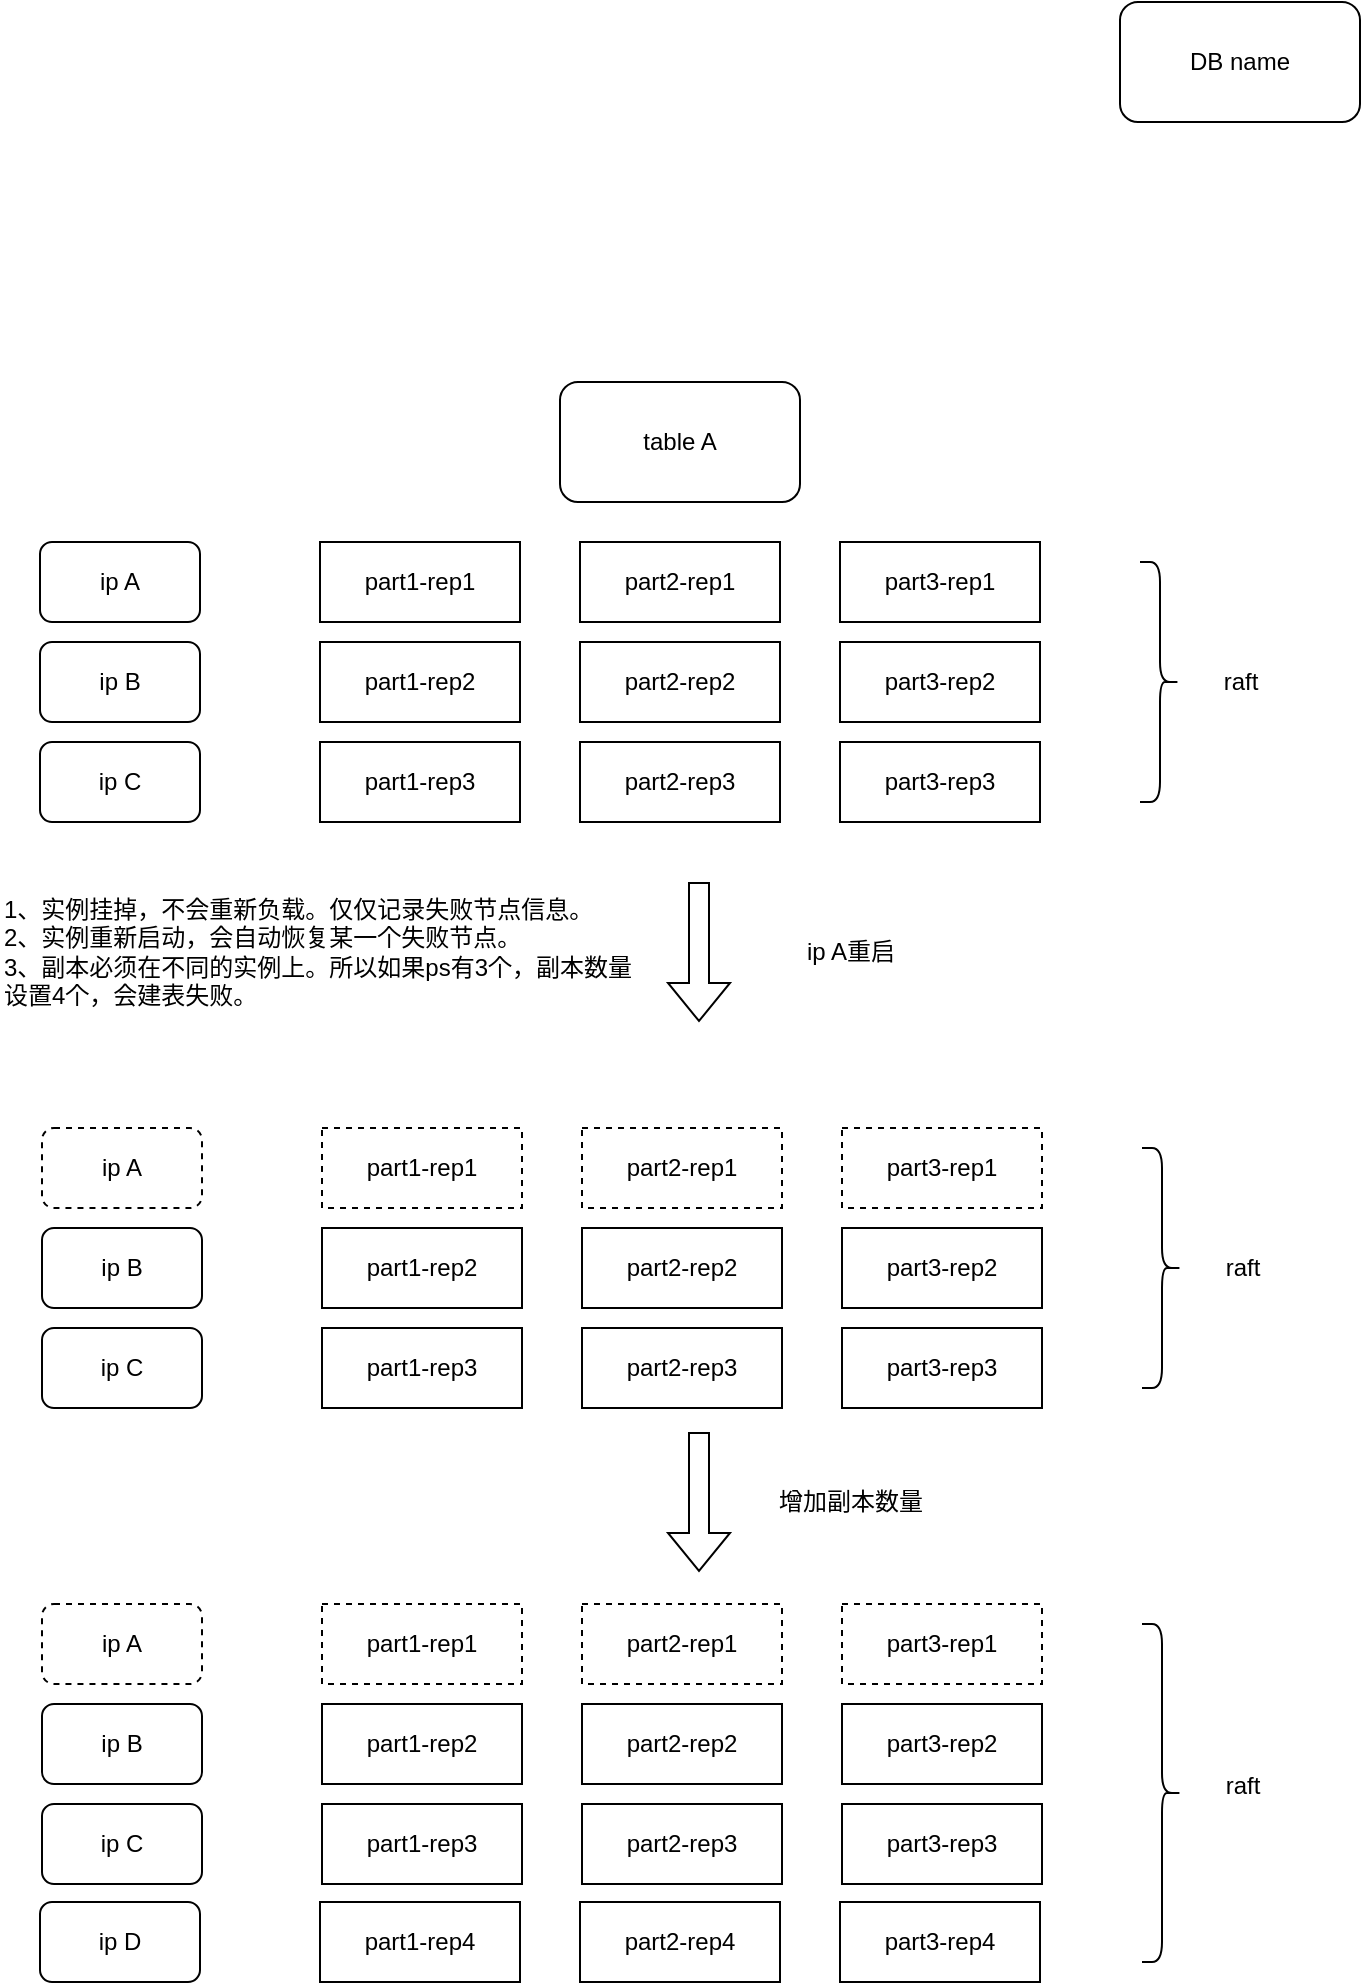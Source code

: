 <mxfile version="20.5.1" type="github">
  <diagram id="OmJOjnzRRDfr44sqibyR" name="第 1 页">
    <mxGraphModel dx="1234" dy="826" grid="1" gridSize="10" guides="1" tooltips="1" connect="1" arrows="1" fold="1" page="1" pageScale="1" pageWidth="3300" pageHeight="4681" math="0" shadow="0">
      <root>
        <mxCell id="0" />
        <mxCell id="1" parent="0" />
        <mxCell id="B3txuUKtqFChG4fmERYr-1" value="table A" style="rounded=1;whiteSpace=wrap;html=1;" parent="1" vertex="1">
          <mxGeometry x="340" y="230" width="120" height="60" as="geometry" />
        </mxCell>
        <mxCell id="B3txuUKtqFChG4fmERYr-2" value="part1-rep1" style="rounded=0;whiteSpace=wrap;html=1;" parent="1" vertex="1">
          <mxGeometry x="220" y="310" width="100" height="40" as="geometry" />
        </mxCell>
        <mxCell id="B3txuUKtqFChG4fmERYr-5" value="part1-rep2" style="rounded=0;whiteSpace=wrap;html=1;" parent="1" vertex="1">
          <mxGeometry x="220" y="360" width="100" height="40" as="geometry" />
        </mxCell>
        <mxCell id="B3txuUKtqFChG4fmERYr-6" value="part1-rep3" style="rounded=0;whiteSpace=wrap;html=1;" parent="1" vertex="1">
          <mxGeometry x="220" y="410" width="100" height="40" as="geometry" />
        </mxCell>
        <mxCell id="B3txuUKtqFChG4fmERYr-11" value="part2-rep1" style="rounded=0;whiteSpace=wrap;html=1;" parent="1" vertex="1">
          <mxGeometry x="350" y="310" width="100" height="40" as="geometry" />
        </mxCell>
        <mxCell id="B3txuUKtqFChG4fmERYr-12" value="part2-rep2" style="rounded=0;whiteSpace=wrap;html=1;" parent="1" vertex="1">
          <mxGeometry x="350" y="360" width="100" height="40" as="geometry" />
        </mxCell>
        <mxCell id="B3txuUKtqFChG4fmERYr-13" value="part2-rep3" style="rounded=0;whiteSpace=wrap;html=1;" parent="1" vertex="1">
          <mxGeometry x="350" y="410" width="100" height="40" as="geometry" />
        </mxCell>
        <mxCell id="B3txuUKtqFChG4fmERYr-14" value="part3-rep1" style="rounded=0;whiteSpace=wrap;html=1;" parent="1" vertex="1">
          <mxGeometry x="480" y="310" width="100" height="40" as="geometry" />
        </mxCell>
        <mxCell id="B3txuUKtqFChG4fmERYr-15" value="part3-rep2" style="rounded=0;whiteSpace=wrap;html=1;" parent="1" vertex="1">
          <mxGeometry x="480" y="360" width="100" height="40" as="geometry" />
        </mxCell>
        <mxCell id="B3txuUKtqFChG4fmERYr-16" value="part3-rep3" style="rounded=0;whiteSpace=wrap;html=1;" parent="1" vertex="1">
          <mxGeometry x="480" y="410" width="100" height="40" as="geometry" />
        </mxCell>
        <mxCell id="B3txuUKtqFChG4fmERYr-17" value="" style="shape=curlyBracket;whiteSpace=wrap;html=1;rounded=1;flipH=1;" parent="1" vertex="1">
          <mxGeometry x="630" y="320" width="20" height="120" as="geometry" />
        </mxCell>
        <mxCell id="B3txuUKtqFChG4fmERYr-19" value="raft" style="text;html=1;resizable=0;autosize=1;align=center;verticalAlign=middle;points=[];fillColor=none;strokeColor=none;rounded=0;" parent="1" vertex="1">
          <mxGeometry x="660" y="365" width="40" height="30" as="geometry" />
        </mxCell>
        <mxCell id="B3txuUKtqFChG4fmERYr-24" value="ip A" style="rounded=1;whiteSpace=wrap;html=1;" parent="1" vertex="1">
          <mxGeometry x="80" y="310" width="80" height="40" as="geometry" />
        </mxCell>
        <mxCell id="B3txuUKtqFChG4fmERYr-25" value="ip B" style="rounded=1;whiteSpace=wrap;html=1;" parent="1" vertex="1">
          <mxGeometry x="80" y="360" width="80" height="40" as="geometry" />
        </mxCell>
        <mxCell id="B3txuUKtqFChG4fmERYr-26" value="ip C" style="rounded=1;whiteSpace=wrap;html=1;" parent="1" vertex="1">
          <mxGeometry x="80" y="410" width="80" height="40" as="geometry" />
        </mxCell>
        <mxCell id="B3txuUKtqFChG4fmERYr-28" value="part1-rep1" style="rounded=0;whiteSpace=wrap;html=1;dashed=1;" parent="1" vertex="1">
          <mxGeometry x="221" y="603" width="100" height="40" as="geometry" />
        </mxCell>
        <mxCell id="B3txuUKtqFChG4fmERYr-29" value="part1-rep2" style="rounded=0;whiteSpace=wrap;html=1;" parent="1" vertex="1">
          <mxGeometry x="221" y="653" width="100" height="40" as="geometry" />
        </mxCell>
        <mxCell id="B3txuUKtqFChG4fmERYr-30" value="part1-rep3" style="rounded=0;whiteSpace=wrap;html=1;" parent="1" vertex="1">
          <mxGeometry x="221" y="703" width="100" height="40" as="geometry" />
        </mxCell>
        <mxCell id="B3txuUKtqFChG4fmERYr-31" value="part2-rep1" style="rounded=0;whiteSpace=wrap;html=1;dashed=1;" parent="1" vertex="1">
          <mxGeometry x="351" y="603" width="100" height="40" as="geometry" />
        </mxCell>
        <mxCell id="B3txuUKtqFChG4fmERYr-32" value="part2-rep2" style="rounded=0;whiteSpace=wrap;html=1;" parent="1" vertex="1">
          <mxGeometry x="351" y="653" width="100" height="40" as="geometry" />
        </mxCell>
        <mxCell id="B3txuUKtqFChG4fmERYr-33" value="part2-rep3" style="rounded=0;whiteSpace=wrap;html=1;" parent="1" vertex="1">
          <mxGeometry x="351" y="703" width="100" height="40" as="geometry" />
        </mxCell>
        <mxCell id="B3txuUKtqFChG4fmERYr-34" value="part3-rep1" style="rounded=0;whiteSpace=wrap;html=1;dashed=1;" parent="1" vertex="1">
          <mxGeometry x="481" y="603" width="100" height="40" as="geometry" />
        </mxCell>
        <mxCell id="B3txuUKtqFChG4fmERYr-35" value="part3-rep2" style="rounded=0;whiteSpace=wrap;html=1;" parent="1" vertex="1">
          <mxGeometry x="481" y="653" width="100" height="40" as="geometry" />
        </mxCell>
        <mxCell id="B3txuUKtqFChG4fmERYr-36" value="part3-rep3" style="rounded=0;whiteSpace=wrap;html=1;" parent="1" vertex="1">
          <mxGeometry x="481" y="703" width="100" height="40" as="geometry" />
        </mxCell>
        <mxCell id="B3txuUKtqFChG4fmERYr-37" value="" style="shape=curlyBracket;whiteSpace=wrap;html=1;rounded=1;flipH=1;" parent="1" vertex="1">
          <mxGeometry x="631" y="613" width="20" height="120" as="geometry" />
        </mxCell>
        <mxCell id="B3txuUKtqFChG4fmERYr-38" value="raft" style="text;html=1;resizable=0;autosize=1;align=center;verticalAlign=middle;points=[];fillColor=none;strokeColor=none;rounded=0;" parent="1" vertex="1">
          <mxGeometry x="661" y="658" width="40" height="30" as="geometry" />
        </mxCell>
        <mxCell id="B3txuUKtqFChG4fmERYr-39" value="ip A" style="rounded=1;whiteSpace=wrap;html=1;dashed=1;" parent="1" vertex="1">
          <mxGeometry x="81" y="603" width="80" height="40" as="geometry" />
        </mxCell>
        <mxCell id="B3txuUKtqFChG4fmERYr-40" value="ip B" style="rounded=1;whiteSpace=wrap;html=1;" parent="1" vertex="1">
          <mxGeometry x="81" y="653" width="80" height="40" as="geometry" />
        </mxCell>
        <mxCell id="B3txuUKtqFChG4fmERYr-41" value="ip C" style="rounded=1;whiteSpace=wrap;html=1;" parent="1" vertex="1">
          <mxGeometry x="81" y="703" width="80" height="40" as="geometry" />
        </mxCell>
        <mxCell id="B3txuUKtqFChG4fmERYr-42" value="" style="shape=flexArrow;endArrow=classic;html=1;rounded=0;" parent="1" edge="1">
          <mxGeometry width="50" height="50" relative="1" as="geometry">
            <mxPoint x="409.5" y="480" as="sourcePoint" />
            <mxPoint x="409.5" y="550" as="targetPoint" />
          </mxGeometry>
        </mxCell>
        <mxCell id="B3txuUKtqFChG4fmERYr-43" value="ip A重启" style="text;html=1;resizable=0;autosize=1;align=center;verticalAlign=middle;points=[];fillColor=none;strokeColor=none;rounded=0;dashed=1;" parent="1" vertex="1">
          <mxGeometry x="450" y="500" width="70" height="30" as="geometry" />
        </mxCell>
        <mxCell id="k96Ba4YCCgsRf-8F7wIf-1" value="DB name" style="rounded=1;whiteSpace=wrap;html=1;" vertex="1" parent="1">
          <mxGeometry x="620" y="40" width="120" height="60" as="geometry" />
        </mxCell>
        <mxCell id="k96Ba4YCCgsRf-8F7wIf-3" value="1、实例挂掉，不会重新负载。仅仅记录失败节点信息。&lt;br&gt;&lt;div style=&quot;&quot;&gt;&lt;span style=&quot;background-color: initial;&quot;&gt;2、实例重新启动，会自动恢复某一个失败节点。&lt;/span&gt;&lt;/div&gt;&lt;div style=&quot;&quot;&gt;&lt;span style=&quot;background-color: initial;&quot;&gt;3、副本必须在不同的实例上。所以如果ps有3个，&lt;/span&gt;&lt;span style=&quot;background-color: initial;&quot;&gt;副本数量&lt;/span&gt;&lt;/div&gt;&lt;div style=&quot;&quot;&gt;&lt;span style=&quot;background-color: initial;&quot;&gt;设置4个，会建表失败。&lt;/span&gt;&lt;/div&gt;" style="text;html=1;resizable=0;autosize=1;align=left;verticalAlign=middle;points=[];fillColor=none;strokeColor=none;rounded=0;dashed=1;" vertex="1" parent="1">
          <mxGeometry x="60" y="480" width="340" height="70" as="geometry" />
        </mxCell>
        <mxCell id="k96Ba4YCCgsRf-8F7wIf-4" value="part1-rep1" style="rounded=0;whiteSpace=wrap;html=1;dashed=1;" vertex="1" parent="1">
          <mxGeometry x="221" y="841" width="100" height="40" as="geometry" />
        </mxCell>
        <mxCell id="k96Ba4YCCgsRf-8F7wIf-5" value="part1-rep2" style="rounded=0;whiteSpace=wrap;html=1;" vertex="1" parent="1">
          <mxGeometry x="221" y="891" width="100" height="40" as="geometry" />
        </mxCell>
        <mxCell id="k96Ba4YCCgsRf-8F7wIf-6" value="part1-rep3" style="rounded=0;whiteSpace=wrap;html=1;" vertex="1" parent="1">
          <mxGeometry x="221" y="941" width="100" height="40" as="geometry" />
        </mxCell>
        <mxCell id="k96Ba4YCCgsRf-8F7wIf-7" value="part2-rep1" style="rounded=0;whiteSpace=wrap;html=1;dashed=1;" vertex="1" parent="1">
          <mxGeometry x="351" y="841" width="100" height="40" as="geometry" />
        </mxCell>
        <mxCell id="k96Ba4YCCgsRf-8F7wIf-8" value="part2-rep2" style="rounded=0;whiteSpace=wrap;html=1;" vertex="1" parent="1">
          <mxGeometry x="351" y="891" width="100" height="40" as="geometry" />
        </mxCell>
        <mxCell id="k96Ba4YCCgsRf-8F7wIf-9" value="part2-rep3" style="rounded=0;whiteSpace=wrap;html=1;" vertex="1" parent="1">
          <mxGeometry x="351" y="941" width="100" height="40" as="geometry" />
        </mxCell>
        <mxCell id="k96Ba4YCCgsRf-8F7wIf-10" value="part3-rep1" style="rounded=0;whiteSpace=wrap;html=1;dashed=1;" vertex="1" parent="1">
          <mxGeometry x="481" y="841" width="100" height="40" as="geometry" />
        </mxCell>
        <mxCell id="k96Ba4YCCgsRf-8F7wIf-11" value="part3-rep2" style="rounded=0;whiteSpace=wrap;html=1;" vertex="1" parent="1">
          <mxGeometry x="481" y="891" width="100" height="40" as="geometry" />
        </mxCell>
        <mxCell id="k96Ba4YCCgsRf-8F7wIf-12" value="part3-rep3" style="rounded=0;whiteSpace=wrap;html=1;" vertex="1" parent="1">
          <mxGeometry x="481" y="941" width="100" height="40" as="geometry" />
        </mxCell>
        <mxCell id="k96Ba4YCCgsRf-8F7wIf-13" value="" style="shape=curlyBracket;whiteSpace=wrap;html=1;rounded=1;flipH=1;" vertex="1" parent="1">
          <mxGeometry x="631" y="851" width="20" height="169" as="geometry" />
        </mxCell>
        <mxCell id="k96Ba4YCCgsRf-8F7wIf-14" value="raft" style="text;html=1;resizable=0;autosize=1;align=center;verticalAlign=middle;points=[];fillColor=none;strokeColor=none;rounded=0;" vertex="1" parent="1">
          <mxGeometry x="661" y="917" width="40" height="30" as="geometry" />
        </mxCell>
        <mxCell id="k96Ba4YCCgsRf-8F7wIf-15" value="ip A" style="rounded=1;whiteSpace=wrap;html=1;dashed=1;" vertex="1" parent="1">
          <mxGeometry x="81" y="841" width="80" height="40" as="geometry" />
        </mxCell>
        <mxCell id="k96Ba4YCCgsRf-8F7wIf-16" value="ip B" style="rounded=1;whiteSpace=wrap;html=1;" vertex="1" parent="1">
          <mxGeometry x="81" y="891" width="80" height="40" as="geometry" />
        </mxCell>
        <mxCell id="k96Ba4YCCgsRf-8F7wIf-17" value="ip C" style="rounded=1;whiteSpace=wrap;html=1;" vertex="1" parent="1">
          <mxGeometry x="81" y="941" width="80" height="40" as="geometry" />
        </mxCell>
        <mxCell id="k96Ba4YCCgsRf-8F7wIf-18" value="" style="shape=flexArrow;endArrow=classic;html=1;rounded=0;" edge="1" parent="1">
          <mxGeometry width="50" height="50" relative="1" as="geometry">
            <mxPoint x="409.5" y="755" as="sourcePoint" />
            <mxPoint x="409.5" y="825" as="targetPoint" />
          </mxGeometry>
        </mxCell>
        <mxCell id="k96Ba4YCCgsRf-8F7wIf-19" value="增加副本数量" style="text;html=1;resizable=0;autosize=1;align=center;verticalAlign=middle;points=[];fillColor=none;strokeColor=none;rounded=0;dashed=1;" vertex="1" parent="1">
          <mxGeometry x="435" y="775" width="100" height="30" as="geometry" />
        </mxCell>
        <mxCell id="k96Ba4YCCgsRf-8F7wIf-20" value="part1-rep4" style="rounded=0;whiteSpace=wrap;html=1;" vertex="1" parent="1">
          <mxGeometry x="220" y="990" width="100" height="40" as="geometry" />
        </mxCell>
        <mxCell id="k96Ba4YCCgsRf-8F7wIf-21" value="part2-rep4" style="rounded=0;whiteSpace=wrap;html=1;" vertex="1" parent="1">
          <mxGeometry x="350" y="990" width="100" height="40" as="geometry" />
        </mxCell>
        <mxCell id="k96Ba4YCCgsRf-8F7wIf-22" value="part3-rep4" style="rounded=0;whiteSpace=wrap;html=1;" vertex="1" parent="1">
          <mxGeometry x="480" y="990" width="100" height="40" as="geometry" />
        </mxCell>
        <mxCell id="k96Ba4YCCgsRf-8F7wIf-23" value="ip D" style="rounded=1;whiteSpace=wrap;html=1;" vertex="1" parent="1">
          <mxGeometry x="80" y="990" width="80" height="40" as="geometry" />
        </mxCell>
      </root>
    </mxGraphModel>
  </diagram>
</mxfile>
